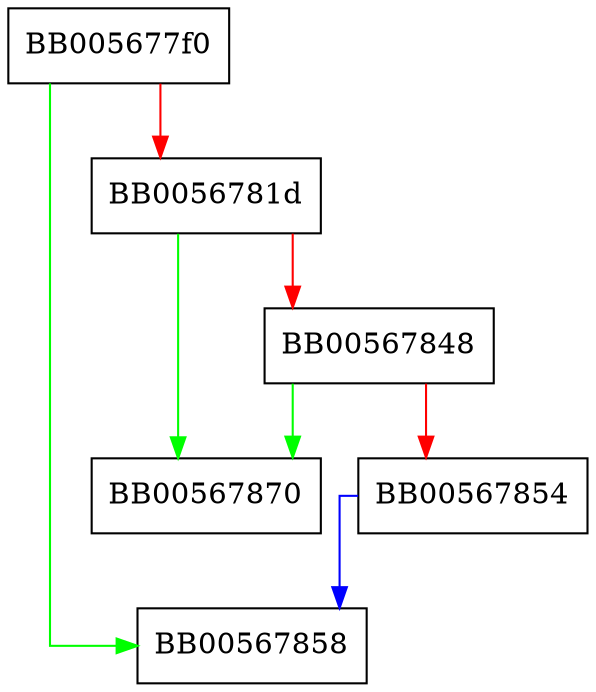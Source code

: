 digraph CMS_RecipientInfo_kari_set0_pkey {
  node [shape="box"];
  graph [splines=ortho];
  BB005677f0 -> BB00567858 [color="green"];
  BB005677f0 -> BB0056781d [color="red"];
  BB0056781d -> BB00567870 [color="green"];
  BB0056781d -> BB00567848 [color="red"];
  BB00567848 -> BB00567870 [color="green"];
  BB00567848 -> BB00567854 [color="red"];
  BB00567854 -> BB00567858 [color="blue"];
}